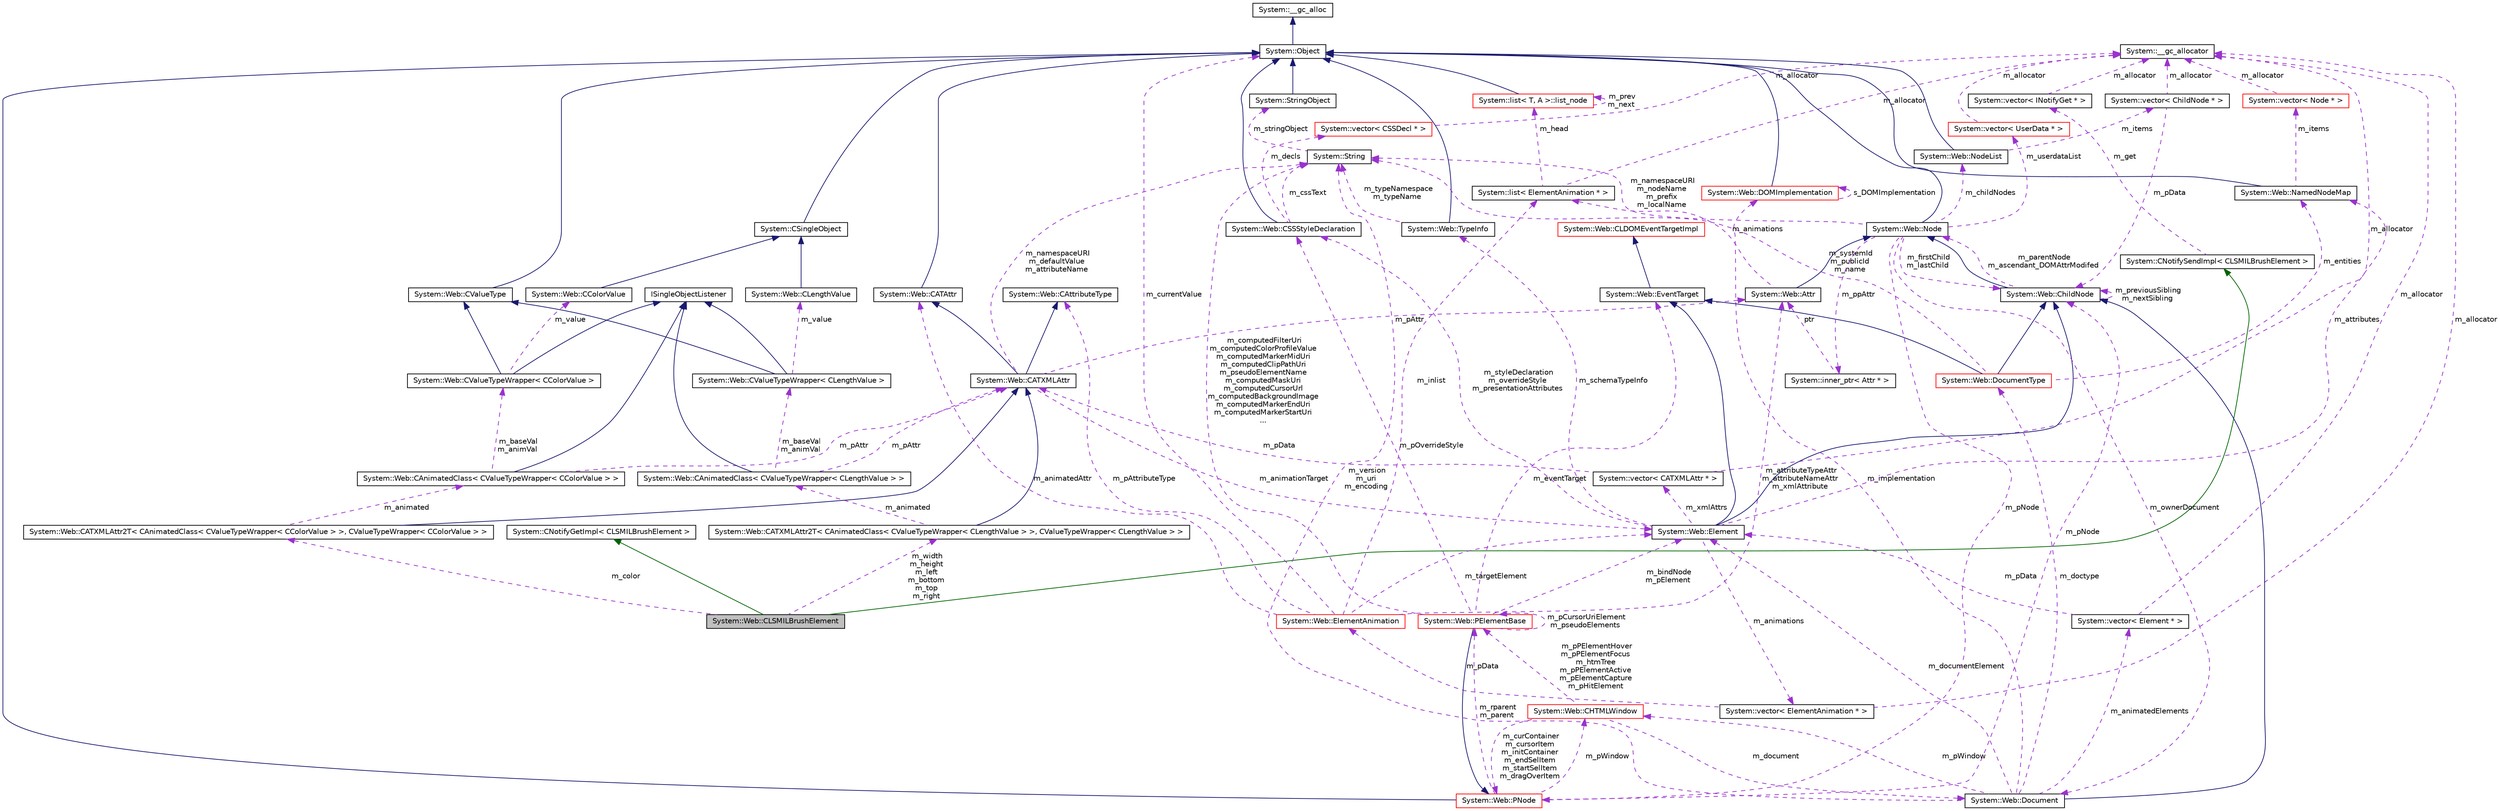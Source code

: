 digraph G
{
  edge [fontname="Helvetica",fontsize="10",labelfontname="Helvetica",labelfontsize="10"];
  node [fontname="Helvetica",fontsize="10",shape=record];
  Node1 [label="System::Web::CLSMILBrushElement",height=0.2,width=0.4,color="black", fillcolor="grey75", style="filled" fontcolor="black"];
  Node2 -> Node1 [dir="back",color="darkgreen",fontsize="10",style="solid",fontname="Helvetica"];
  Node2 [label="System::CNotifyGetImpl\< CLSMILBrushElement \>",height=0.2,width=0.4,color="black", fillcolor="white", style="filled",URL="$class_system_1_1_c_notify_get_impl.html"];
  Node3 -> Node1 [dir="back",color="darkgreen",fontsize="10",style="solid",fontname="Helvetica"];
  Node3 [label="System::CNotifySendImpl\< CLSMILBrushElement \>",height=0.2,width=0.4,color="black", fillcolor="white", style="filled",URL="$class_system_1_1_c_notify_send_impl.html"];
  Node4 -> Node3 [dir="back",color="darkorchid3",fontsize="10",style="dashed",label=" m_get" ,fontname="Helvetica"];
  Node4 [label="System::vector\< INotifyGet * \>",height=0.2,width=0.4,color="black", fillcolor="white", style="filled",URL="$class_system_1_1vector.html"];
  Node5 -> Node4 [dir="back",color="darkorchid3",fontsize="10",style="dashed",label=" m_allocator" ,fontname="Helvetica"];
  Node5 [label="System::__gc_allocator",height=0.2,width=0.4,color="black", fillcolor="white", style="filled",URL="$class_system_1_1____gc__allocator.html"];
  Node6 -> Node1 [dir="back",color="darkorchid3",fontsize="10",style="dashed",label=" m_color" ,fontname="Helvetica"];
  Node6 [label="System::Web::CATXMLAttr2T\< CAnimatedClass\< CValueTypeWrapper\< CColorValue \> \>, CValueTypeWrapper\< CColorValue \> \>",height=0.2,width=0.4,color="black", fillcolor="white", style="filled",URL="$class_system_1_1_web_1_1_c_a_t_x_m_l_attr2_t.html"];
  Node7 -> Node6 [dir="back",color="midnightblue",fontsize="10",style="solid",fontname="Helvetica"];
  Node7 [label="System::Web::CATXMLAttr",height=0.2,width=0.4,color="black", fillcolor="white", style="filled",URL="$class_system_1_1_web_1_1_c_a_t_x_m_l_attr.html"];
  Node8 -> Node7 [dir="back",color="midnightblue",fontsize="10",style="solid",fontname="Helvetica"];
  Node8 [label="System::Web::CATAttr",height=0.2,width=0.4,color="black", fillcolor="white", style="filled",URL="$class_system_1_1_web_1_1_c_a_t_attr.html"];
  Node9 -> Node8 [dir="back",color="midnightblue",fontsize="10",style="solid",fontname="Helvetica"];
  Node9 [label="System::Object",height=0.2,width=0.4,color="black", fillcolor="white", style="filled",URL="$class_system_1_1_object.html"];
  Node10 -> Node9 [dir="back",color="midnightblue",fontsize="10",style="solid",fontname="Helvetica"];
  Node10 [label="System::__gc_alloc",height=0.2,width=0.4,color="black", fillcolor="white", style="filled",URL="$class_system_1_1____gc__alloc.html"];
  Node11 -> Node7 [dir="back",color="midnightblue",fontsize="10",style="solid",fontname="Helvetica"];
  Node11 [label="System::Web::CAttributeType",height=0.2,width=0.4,color="black", fillcolor="white", style="filled",URL="$class_system_1_1_web_1_1_c_attribute_type.html"];
  Node12 -> Node7 [dir="back",color="darkorchid3",fontsize="10",style="dashed",label=" m_pAttr" ,fontname="Helvetica"];
  Node12 [label="System::Web::Attr",height=0.2,width=0.4,color="black", fillcolor="white", style="filled",URL="$class_system_1_1_web_1_1_attr.html"];
  Node13 -> Node12 [dir="back",color="midnightblue",fontsize="10",style="solid",fontname="Helvetica"];
  Node13 [label="System::Web::Node",height=0.2,width=0.4,color="black", fillcolor="white", style="filled",URL="$class_system_1_1_web_1_1_node.html"];
  Node9 -> Node13 [dir="back",color="midnightblue",fontsize="10",style="solid",fontname="Helvetica"];
  Node14 -> Node13 [dir="back",color="darkorchid3",fontsize="10",style="dashed",label=" m_childNodes" ,fontname="Helvetica"];
  Node14 [label="System::Web::NodeList",height=0.2,width=0.4,color="black", fillcolor="white", style="filled",URL="$class_system_1_1_web_1_1_node_list.html"];
  Node9 -> Node14 [dir="back",color="midnightblue",fontsize="10",style="solid",fontname="Helvetica"];
  Node15 -> Node14 [dir="back",color="darkorchid3",fontsize="10",style="dashed",label=" m_items" ,fontname="Helvetica"];
  Node15 [label="System::vector\< ChildNode * \>",height=0.2,width=0.4,color="black", fillcolor="white", style="filled",URL="$class_system_1_1vector.html"];
  Node5 -> Node15 [dir="back",color="darkorchid3",fontsize="10",style="dashed",label=" m_allocator" ,fontname="Helvetica"];
  Node16 -> Node15 [dir="back",color="darkorchid3",fontsize="10",style="dashed",label=" m_pData" ,fontname="Helvetica"];
  Node16 [label="System::Web::ChildNode",height=0.2,width=0.4,color="black", fillcolor="white", style="filled",URL="$class_system_1_1_web_1_1_child_node.html"];
  Node13 -> Node16 [dir="back",color="midnightblue",fontsize="10",style="solid",fontname="Helvetica"];
  Node13 -> Node16 [dir="back",color="darkorchid3",fontsize="10",style="dashed",label=" m_parentNode\nm_ascendant_DOMAttrModifed" ,fontname="Helvetica"];
  Node16 -> Node16 [dir="back",color="darkorchid3",fontsize="10",style="dashed",label=" m_previousSibling\nm_nextSibling" ,fontname="Helvetica"];
  Node17 -> Node13 [dir="back",color="darkorchid3",fontsize="10",style="dashed",label=" m_ownerDocument" ,fontname="Helvetica"];
  Node17 [label="System::Web::Document",height=0.2,width=0.4,color="black", fillcolor="white", style="filled",URL="$class_system_1_1_web_1_1_document.html"];
  Node16 -> Node17 [dir="back",color="midnightblue",fontsize="10",style="solid",fontname="Helvetica"];
  Node18 -> Node17 [dir="back",color="darkorchid3",fontsize="10",style="dashed",label=" m_implementation" ,fontname="Helvetica"];
  Node18 [label="System::Web::DOMImplementation",height=0.2,width=0.4,color="red", fillcolor="white", style="filled",URL="$class_system_1_1_web_1_1_d_o_m_implementation.html"];
  Node9 -> Node18 [dir="back",color="midnightblue",fontsize="10",style="solid",fontname="Helvetica"];
  Node18 -> Node18 [dir="back",color="darkorchid3",fontsize="10",style="dashed",label=" s_DOMImplementation" ,fontname="Helvetica"];
  Node19 -> Node17 [dir="back",color="darkorchid3",fontsize="10",style="dashed",label=" m_doctype" ,fontname="Helvetica"];
  Node19 [label="System::Web::DocumentType",height=0.2,width=0.4,color="red", fillcolor="white", style="filled",URL="$class_system_1_1_web_1_1_document_type.html"];
  Node16 -> Node19 [dir="back",color="midnightblue",fontsize="10",style="solid",fontname="Helvetica"];
  Node20 -> Node19 [dir="back",color="midnightblue",fontsize="10",style="solid",fontname="Helvetica"];
  Node20 [label="System::Web::EventTarget",height=0.2,width=0.4,color="black", fillcolor="white", style="filled",URL="$class_system_1_1_web_1_1_event_target.html"];
  Node21 -> Node20 [dir="back",color="midnightblue",fontsize="10",style="solid",fontname="Helvetica"];
  Node21 [label="System::Web::CLDOMEventTargetImpl",height=0.2,width=0.4,color="red", fillcolor="white", style="filled",URL="$class_system_1_1_web_1_1_c_l_d_o_m_event_target_impl.html"];
  Node22 -> Node19 [dir="back",color="darkorchid3",fontsize="10",style="dashed",label=" m_entities" ,fontname="Helvetica"];
  Node22 [label="System::Web::NamedNodeMap",height=0.2,width=0.4,color="black", fillcolor="white", style="filled",URL="$class_system_1_1_web_1_1_named_node_map.html"];
  Node9 -> Node22 [dir="back",color="midnightblue",fontsize="10",style="solid",fontname="Helvetica"];
  Node23 -> Node22 [dir="back",color="darkorchid3",fontsize="10",style="dashed",label=" m_items" ,fontname="Helvetica"];
  Node23 [label="System::vector\< Node * \>",height=0.2,width=0.4,color="red", fillcolor="white", style="filled",URL="$class_system_1_1vector.html"];
  Node5 -> Node23 [dir="back",color="darkorchid3",fontsize="10",style="dashed",label=" m_allocator" ,fontname="Helvetica"];
  Node24 -> Node19 [dir="back",color="darkorchid3",fontsize="10",style="dashed",label=" m_systemId\nm_publicId\nm_name" ,fontname="Helvetica"];
  Node24 [label="System::String",height=0.2,width=0.4,color="black", fillcolor="white", style="filled",URL="$class_system_1_1_string.html"];
  Node25 -> Node24 [dir="back",color="darkorchid3",fontsize="10",style="dashed",label=" m_stringObject" ,fontname="Helvetica"];
  Node25 [label="System::StringObject",height=0.2,width=0.4,color="black", fillcolor="white", style="filled",URL="$class_system_1_1_string_object.html"];
  Node9 -> Node25 [dir="back",color="midnightblue",fontsize="10",style="solid",fontname="Helvetica"];
  Node26 -> Node17 [dir="back",color="darkorchid3",fontsize="10",style="dashed",label=" m_animatedElements" ,fontname="Helvetica"];
  Node26 [label="System::vector\< Element * \>",height=0.2,width=0.4,color="black", fillcolor="white", style="filled",URL="$class_system_1_1vector.html"];
  Node5 -> Node26 [dir="back",color="darkorchid3",fontsize="10",style="dashed",label=" m_allocator" ,fontname="Helvetica"];
  Node27 -> Node26 [dir="back",color="darkorchid3",fontsize="10",style="dashed",label=" m_pData" ,fontname="Helvetica"];
  Node27 [label="System::Web::Element",height=0.2,width=0.4,color="black", fillcolor="white", style="filled",URL="$class_system_1_1_web_1_1_element.html"];
  Node16 -> Node27 [dir="back",color="midnightblue",fontsize="10",style="solid",fontname="Helvetica"];
  Node20 -> Node27 [dir="back",color="midnightblue",fontsize="10",style="solid",fontname="Helvetica"];
  Node28 -> Node27 [dir="back",color="darkorchid3",fontsize="10",style="dashed",label=" m_xmlAttrs" ,fontname="Helvetica"];
  Node28 [label="System::vector\< CATXMLAttr * \>",height=0.2,width=0.4,color="black", fillcolor="white", style="filled",URL="$class_system_1_1vector.html"];
  Node5 -> Node28 [dir="back",color="darkorchid3",fontsize="10",style="dashed",label=" m_allocator" ,fontname="Helvetica"];
  Node7 -> Node28 [dir="back",color="darkorchid3",fontsize="10",style="dashed",label=" m_pData" ,fontname="Helvetica"];
  Node22 -> Node27 [dir="back",color="darkorchid3",fontsize="10",style="dashed",label=" m_attributes" ,fontname="Helvetica"];
  Node29 -> Node27 [dir="back",color="darkorchid3",fontsize="10",style="dashed",label=" m_schemaTypeInfo" ,fontname="Helvetica"];
  Node29 [label="System::Web::TypeInfo",height=0.2,width=0.4,color="black", fillcolor="white", style="filled",URL="$class_system_1_1_web_1_1_type_info.html"];
  Node9 -> Node29 [dir="back",color="midnightblue",fontsize="10",style="solid",fontname="Helvetica"];
  Node24 -> Node29 [dir="back",color="darkorchid3",fontsize="10",style="dashed",label=" m_typeNamespace\nm_typeName" ,fontname="Helvetica"];
  Node30 -> Node27 [dir="back",color="darkorchid3",fontsize="10",style="dashed",label=" m_styleDeclaration\nm_overrideStyle\nm_presentationAttributes" ,fontname="Helvetica"];
  Node30 [label="System::Web::CSSStyleDeclaration",height=0.2,width=0.4,color="black", fillcolor="white", style="filled",URL="$class_system_1_1_web_1_1_c_s_s_style_declaration.html"];
  Node9 -> Node30 [dir="back",color="midnightblue",fontsize="10",style="solid",fontname="Helvetica"];
  Node24 -> Node30 [dir="back",color="darkorchid3",fontsize="10",style="dashed",label=" m_cssText" ,fontname="Helvetica"];
  Node31 -> Node30 [dir="back",color="darkorchid3",fontsize="10",style="dashed",label=" m_decls" ,fontname="Helvetica"];
  Node31 [label="System::vector\< CSSDecl * \>",height=0.2,width=0.4,color="red", fillcolor="white", style="filled",URL="$class_system_1_1vector.html"];
  Node5 -> Node31 [dir="back",color="darkorchid3",fontsize="10",style="dashed",label=" m_allocator" ,fontname="Helvetica"];
  Node32 -> Node27 [dir="back",color="darkorchid3",fontsize="10",style="dashed",label=" m_animations" ,fontname="Helvetica"];
  Node32 [label="System::vector\< ElementAnimation * \>",height=0.2,width=0.4,color="black", fillcolor="white", style="filled",URL="$class_system_1_1vector.html"];
  Node5 -> Node32 [dir="back",color="darkorchid3",fontsize="10",style="dashed",label=" m_allocator" ,fontname="Helvetica"];
  Node33 -> Node32 [dir="back",color="darkorchid3",fontsize="10",style="dashed",label=" m_pData" ,fontname="Helvetica"];
  Node33 [label="System::Web::ElementAnimation",height=0.2,width=0.4,color="red", fillcolor="white", style="filled",URL="$class_system_1_1_web_1_1_element_animation.html"];
  Node8 -> Node33 [dir="back",color="darkorchid3",fontsize="10",style="dashed",label=" m_animatedAttr" ,fontname="Helvetica"];
  Node34 -> Node33 [dir="back",color="darkorchid3",fontsize="10",style="dashed",label=" m_inlist" ,fontname="Helvetica"];
  Node34 [label="System::list\< ElementAnimation * \>",height=0.2,width=0.4,color="black", fillcolor="white", style="filled",URL="$class_system_1_1list.html"];
  Node5 -> Node34 [dir="back",color="darkorchid3",fontsize="10",style="dashed",label=" m_allocator" ,fontname="Helvetica"];
  Node35 -> Node34 [dir="back",color="darkorchid3",fontsize="10",style="dashed",label=" m_head" ,fontname="Helvetica"];
  Node35 [label="System::list\< T, A \>::list_node",height=0.2,width=0.4,color="red", fillcolor="white", style="filled",URL="$class_system_1_1list_1_1list__node.html"];
  Node9 -> Node35 [dir="back",color="midnightblue",fontsize="10",style="solid",fontname="Helvetica"];
  Node35 -> Node35 [dir="back",color="darkorchid3",fontsize="10",style="dashed",label=" m_prev\nm_next" ,fontname="Helvetica"];
  Node11 -> Node33 [dir="back",color="darkorchid3",fontsize="10",style="dashed",label=" m_pAttributeType" ,fontname="Helvetica"];
  Node12 -> Node33 [dir="back",color="darkorchid3",fontsize="10",style="dashed",label=" m_attributeTypeAttr\nm_attributeNameAttr\nm_xmlAttribute" ,fontname="Helvetica"];
  Node27 -> Node33 [dir="back",color="darkorchid3",fontsize="10",style="dashed",label=" m_targetElement" ,fontname="Helvetica"];
  Node9 -> Node33 [dir="back",color="darkorchid3",fontsize="10",style="dashed",label=" m_currentValue" ,fontname="Helvetica"];
  Node36 -> Node17 [dir="back",color="darkorchid3",fontsize="10",style="dashed",label=" m_pWindow" ,fontname="Helvetica"];
  Node36 [label="System::Web::CHTMLWindow",height=0.2,width=0.4,color="red", fillcolor="white", style="filled",URL="$class_system_1_1_web_1_1_c_h_t_m_l_window.html"];
  Node17 -> Node36 [dir="back",color="darkorchid3",fontsize="10",style="dashed",label=" m_document" ,fontname="Helvetica"];
  Node37 -> Node36 [dir="back",color="darkorchid3",fontsize="10",style="dashed",label=" m_curContainer\nm_cursorItem\nm_initContainer\nm_endSelItem\nm_startSelItem\nm_dragOverItem" ,fontname="Helvetica"];
  Node37 [label="System::Web::PNode",height=0.2,width=0.4,color="red", fillcolor="white", style="filled",URL="$class_system_1_1_web_1_1_p_node.html"];
  Node9 -> Node37 [dir="back",color="midnightblue",fontsize="10",style="solid",fontname="Helvetica"];
  Node36 -> Node37 [dir="back",color="darkorchid3",fontsize="10",style="dashed",label=" m_pWindow" ,fontname="Helvetica"];
  Node38 -> Node37 [dir="back",color="darkorchid3",fontsize="10",style="dashed",label=" m_rparent\nm_parent" ,fontname="Helvetica"];
  Node38 [label="System::Web::PElementBase",height=0.2,width=0.4,color="red", fillcolor="white", style="filled",URL="$class_system_1_1_web_1_1_p_element_base.html"];
  Node37 -> Node38 [dir="back",color="midnightblue",fontsize="10",style="solid",fontname="Helvetica"];
  Node20 -> Node38 [dir="back",color="darkorchid3",fontsize="10",style="dashed",label=" m_eventTarget" ,fontname="Helvetica"];
  Node24 -> Node38 [dir="back",color="darkorchid3",fontsize="10",style="dashed",label=" m_computedFilterUri\nm_computedColorProfileValue\nm_computedMarkerMidUri\nm_computedClipPathUri\nm_pseudoElementName\nm_computedMaskUri\nm_computedCursorUrl\nm_computedBackgroundImage\nm_computedMarkerEndUri\nm_computedMarkerStartUri\n..." ,fontname="Helvetica"];
  Node30 -> Node38 [dir="back",color="darkorchid3",fontsize="10",style="dashed",label=" m_pOverrideStyle" ,fontname="Helvetica"];
  Node27 -> Node38 [dir="back",color="darkorchid3",fontsize="10",style="dashed",label=" m_bindNode\nm_pElement" ,fontname="Helvetica"];
  Node38 -> Node38 [dir="back",color="darkorchid3",fontsize="10",style="dashed",label=" m_pCursorUriElement\nm_pseudoElements" ,fontname="Helvetica"];
  Node16 -> Node37 [dir="back",color="darkorchid3",fontsize="10",style="dashed",label=" m_pNode" ,fontname="Helvetica"];
  Node38 -> Node36 [dir="back",color="darkorchid3",fontsize="10",style="dashed",label=" m_pPElementHover\nm_pPElementFocus\nm_htmTree\nm_pPElementActive\nm_pElementCapture\nm_pHitElement" ,fontname="Helvetica"];
  Node24 -> Node17 [dir="back",color="darkorchid3",fontsize="10",style="dashed",label=" m_version\nm_uri\nm_encoding" ,fontname="Helvetica"];
  Node27 -> Node17 [dir="back",color="darkorchid3",fontsize="10",style="dashed",label=" m_documentElement" ,fontname="Helvetica"];
  Node24 -> Node13 [dir="back",color="darkorchid3",fontsize="10",style="dashed",label=" m_namespaceURI\nm_nodeName\nm_prefix\nm_localName" ,fontname="Helvetica"];
  Node37 -> Node13 [dir="back",color="darkorchid3",fontsize="10",style="dashed",label=" m_pNode" ,fontname="Helvetica"];
  Node16 -> Node13 [dir="back",color="darkorchid3",fontsize="10",style="dashed",label=" m_firstChild\nm_lastChild" ,fontname="Helvetica"];
  Node39 -> Node13 [dir="back",color="darkorchid3",fontsize="10",style="dashed",label=" m_userdataList" ,fontname="Helvetica"];
  Node39 [label="System::vector\< UserData * \>",height=0.2,width=0.4,color="red", fillcolor="white", style="filled",URL="$class_system_1_1vector.html"];
  Node5 -> Node39 [dir="back",color="darkorchid3",fontsize="10",style="dashed",label=" m_allocator" ,fontname="Helvetica"];
  Node40 -> Node13 [dir="back",color="darkorchid3",fontsize="10",style="dashed",label=" m_ppAttr" ,fontname="Helvetica"];
  Node40 [label="System::inner_ptr\< Attr * \>",height=0.2,width=0.4,color="black", fillcolor="white", style="filled",URL="$class_system_1_1inner__ptr.html"];
  Node12 -> Node40 [dir="back",color="darkorchid3",fontsize="10",style="dashed",label=" ptr" ,fontname="Helvetica"];
  Node34 -> Node12 [dir="back",color="darkorchid3",fontsize="10",style="dashed",label=" m_animations" ,fontname="Helvetica"];
  Node24 -> Node7 [dir="back",color="darkorchid3",fontsize="10",style="dashed",label=" m_namespaceURI\nm_defaultValue\nm_attributeName" ,fontname="Helvetica"];
  Node27 -> Node7 [dir="back",color="darkorchid3",fontsize="10",style="dashed",label=" m_animationTarget" ,fontname="Helvetica"];
  Node41 -> Node6 [dir="back",color="darkorchid3",fontsize="10",style="dashed",label=" m_animated" ,fontname="Helvetica"];
  Node41 [label="System::Web::CAnimatedClass\< CValueTypeWrapper\< CColorValue \> \>",height=0.2,width=0.4,color="black", fillcolor="white", style="filled",URL="$class_system_1_1_web_1_1_c_animated_class.html"];
  Node42 -> Node41 [dir="back",color="midnightblue",fontsize="10",style="solid",fontname="Helvetica"];
  Node42 [label="ISingleObjectListener",height=0.2,width=0.4,color="black", fillcolor="white", style="filled",URL="$class_i_single_object_listener.html"];
  Node7 -> Node41 [dir="back",color="darkorchid3",fontsize="10",style="dashed",label=" m_pAttr" ,fontname="Helvetica"];
  Node43 -> Node41 [dir="back",color="darkorchid3",fontsize="10",style="dashed",label=" m_baseVal\nm_animVal" ,fontname="Helvetica"];
  Node43 [label="System::Web::CValueTypeWrapper\< CColorValue \>",height=0.2,width=0.4,color="black", fillcolor="white", style="filled",URL="$class_system_1_1_web_1_1_c_value_type_wrapper.html"];
  Node44 -> Node43 [dir="back",color="midnightblue",fontsize="10",style="solid",fontname="Helvetica"];
  Node44 [label="System::Web::CValueType",height=0.2,width=0.4,color="black", fillcolor="white", style="filled",URL="$class_system_1_1_web_1_1_c_value_type.html"];
  Node9 -> Node44 [dir="back",color="midnightblue",fontsize="10",style="solid",fontname="Helvetica"];
  Node42 -> Node43 [dir="back",color="midnightblue",fontsize="10",style="solid",fontname="Helvetica"];
  Node45 -> Node43 [dir="back",color="darkorchid3",fontsize="10",style="dashed",label=" m_value" ,fontname="Helvetica"];
  Node45 [label="System::Web::CColorValue",height=0.2,width=0.4,color="black", fillcolor="white", style="filled",URL="$class_system_1_1_web_1_1_c_color_value.html"];
  Node46 -> Node45 [dir="back",color="midnightblue",fontsize="10",style="solid",fontname="Helvetica"];
  Node46 [label="System::CSingleObject",height=0.2,width=0.4,color="black", fillcolor="white", style="filled",URL="$class_system_1_1_c_single_object.html"];
  Node9 -> Node46 [dir="back",color="midnightblue",fontsize="10",style="solid",fontname="Helvetica"];
  Node47 -> Node1 [dir="back",color="darkorchid3",fontsize="10",style="dashed",label=" m_width\nm_height\nm_left\nm_bottom\nm_top\nm_right" ,fontname="Helvetica"];
  Node47 [label="System::Web::CATXMLAttr2T\< CAnimatedClass\< CValueTypeWrapper\< CLengthValue \> \>, CValueTypeWrapper\< CLengthValue \> \>",height=0.2,width=0.4,color="black", fillcolor="white", style="filled",URL="$class_system_1_1_web_1_1_c_a_t_x_m_l_attr2_t.html"];
  Node7 -> Node47 [dir="back",color="midnightblue",fontsize="10",style="solid",fontname="Helvetica"];
  Node48 -> Node47 [dir="back",color="darkorchid3",fontsize="10",style="dashed",label=" m_animated" ,fontname="Helvetica"];
  Node48 [label="System::Web::CAnimatedClass\< CValueTypeWrapper\< CLengthValue \> \>",height=0.2,width=0.4,color="black", fillcolor="white", style="filled",URL="$class_system_1_1_web_1_1_c_animated_class.html"];
  Node42 -> Node48 [dir="back",color="midnightblue",fontsize="10",style="solid",fontname="Helvetica"];
  Node49 -> Node48 [dir="back",color="darkorchid3",fontsize="10",style="dashed",label=" m_baseVal\nm_animVal" ,fontname="Helvetica"];
  Node49 [label="System::Web::CValueTypeWrapper\< CLengthValue \>",height=0.2,width=0.4,color="black", fillcolor="white", style="filled",URL="$class_system_1_1_web_1_1_c_value_type_wrapper.html"];
  Node44 -> Node49 [dir="back",color="midnightblue",fontsize="10",style="solid",fontname="Helvetica"];
  Node42 -> Node49 [dir="back",color="midnightblue",fontsize="10",style="solid",fontname="Helvetica"];
  Node50 -> Node49 [dir="back",color="darkorchid3",fontsize="10",style="dashed",label=" m_value" ,fontname="Helvetica"];
  Node50 [label="System::Web::CLengthValue",height=0.2,width=0.4,color="black", fillcolor="white", style="filled",URL="$class_system_1_1_web_1_1_c_length_value.html"];
  Node46 -> Node50 [dir="back",color="midnightblue",fontsize="10",style="solid",fontname="Helvetica"];
  Node7 -> Node48 [dir="back",color="darkorchid3",fontsize="10",style="dashed",label=" m_pAttr" ,fontname="Helvetica"];
}
